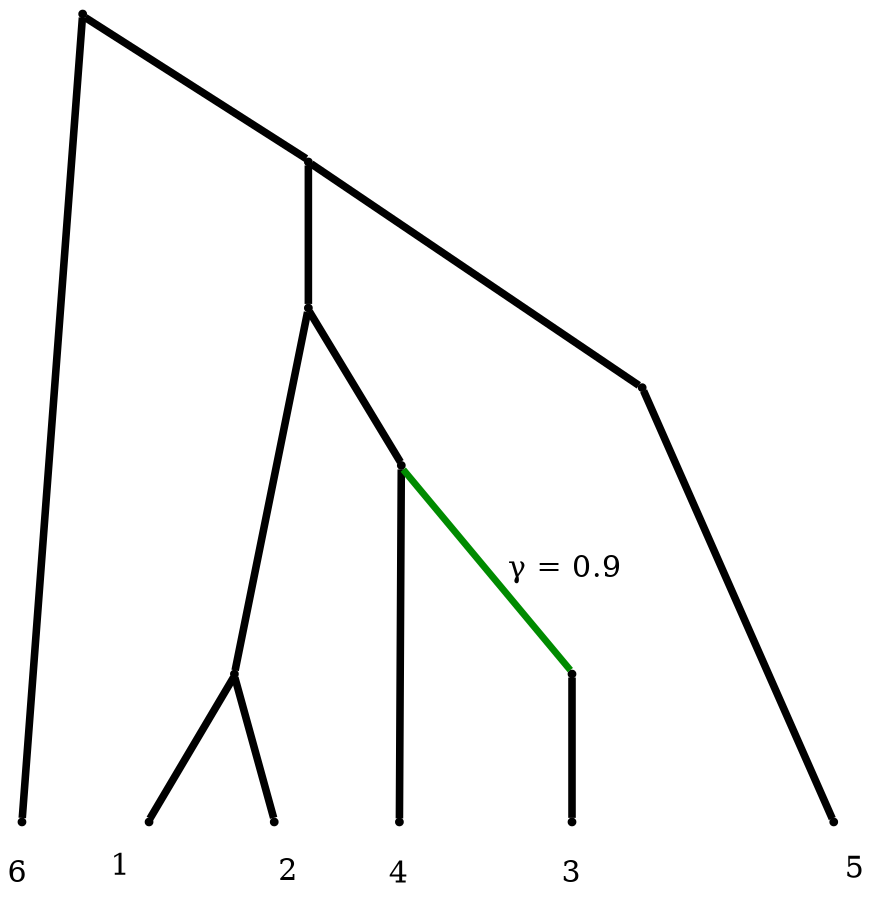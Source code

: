 Graph Phylogeny { 
    labelloc=b 
    ratio="fill"; 
    size="6 ,8 !"; 
    nodesep=0.5; 
    splines=false; 
    edge [fontsize=16.0]; 
    node [shape = point] 
    rank=max -1 
  subgraph    { 1 , 2 , 3 , 4 , 6 , 7 } 
    1 [label=1] [shape = point] 
    2 [label=2] [shape = point] 
    3 [label=3] [shape = point] 
    4 [label=4] [shape = point] 
    6 [label=6] [shape = point] 
    7 [label=7] [shape = point] 
 
     -1 -- -2
                                  [penwidth=4]; 
     -2 -- -3
                                  [penwidth=4]; 
     -3 -- -4
                                  [penwidth=4]; 
     -4 -- 1
                                  [headlabel=1]
                                  [labeldistance=3.0]
                                  [labelangle=180.0]
                                  [penwidth=4]; 
     -4 -- 2
                                  [headlabel=2]
                                  [labeldistance=3.0]
                                  [labelangle=180.0]
                                  [penwidth=4]; 
     -3 -- -5
                                  [penwidth=4]; 
     -5 -- 3
                                  [headlabel=4]
                                  [labeldistance=3.0]
                                  [labelangle=180.0]
                                  [penwidth=4]; 
   -5 -- 5
                                  [color=green4]
                                  [penwidth=3.6]
                                  [label=" &gamma; = 0.9"]
                                  [labeldistance = 3.5]
                                  [labelangle=45.0]; 
     5 -- 4
                                  [headlabel=3]
                                  [labeldistance=3.0]
                                  [labelangle=180.0]
                                  [penwidth=4]; 
     -2 -- -7
                                  [penwidth=4]; 
     -7 -- 6
                                  [headlabel=5]
                                  [labeldistance=3.0]
                                  [labelangle=180.0]
                                  [penwidth=4]; 
     -1 -- 7
                                  [headlabel=6]
                                  [labeldistance=3.0]
                                  [labelangle=180.0]
                                  [penwidth=4]; 
}